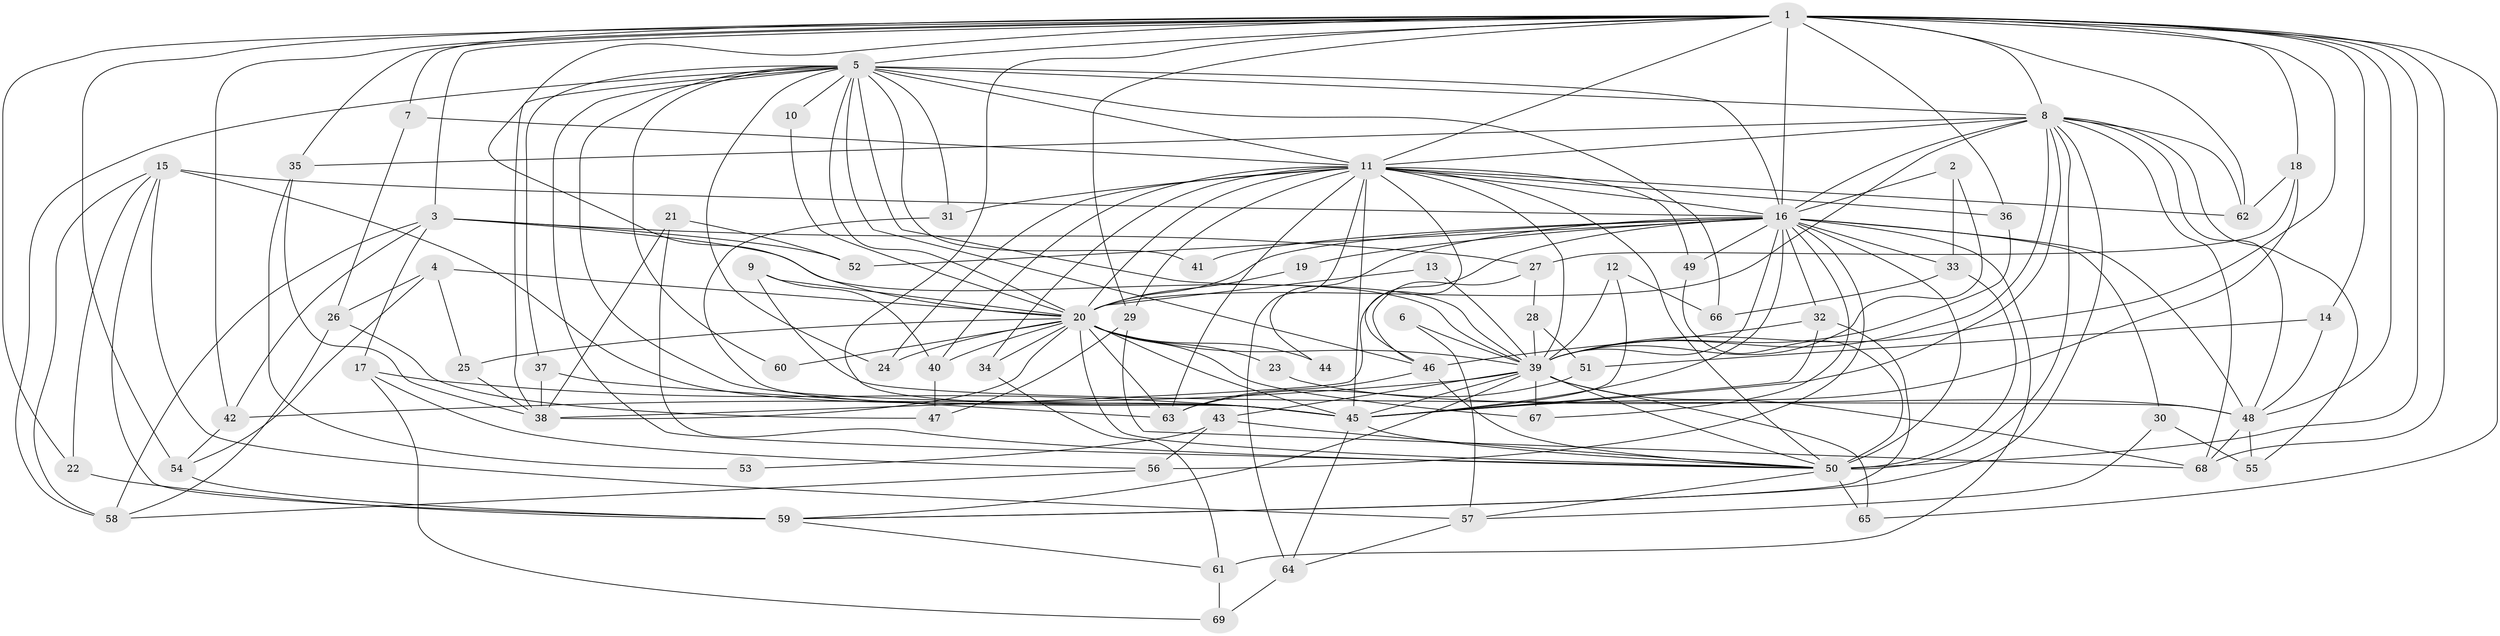 // original degree distribution, {19: 0.014492753623188406, 25: 0.007246376811594203, 23: 0.007246376811594203, 17: 0.014492753623188406, 26: 0.007246376811594203, 29: 0.007246376811594203, 34: 0.007246376811594203, 21: 0.007246376811594203, 6: 0.021739130434782608, 8: 0.014492753623188406, 4: 0.13768115942028986, 9: 0.007246376811594203, 3: 0.2318840579710145, 2: 0.4782608695652174, 5: 0.036231884057971016}
// Generated by graph-tools (version 1.1) at 2025/01/03/09/25 03:01:16]
// undirected, 69 vertices, 195 edges
graph export_dot {
graph [start="1"]
  node [color=gray90,style=filled];
  1;
  2;
  3;
  4;
  5;
  6;
  7;
  8;
  9;
  10;
  11;
  12;
  13;
  14;
  15;
  16;
  17;
  18;
  19;
  20;
  21;
  22;
  23;
  24;
  25;
  26;
  27;
  28;
  29;
  30;
  31;
  32;
  33;
  34;
  35;
  36;
  37;
  38;
  39;
  40;
  41;
  42;
  43;
  44;
  45;
  46;
  47;
  48;
  49;
  50;
  51;
  52;
  53;
  54;
  55;
  56;
  57;
  58;
  59;
  60;
  61;
  62;
  63;
  64;
  65;
  66;
  67;
  68;
  69;
  1 -- 3 [weight=2.0];
  1 -- 5 [weight=2.0];
  1 -- 7 [weight=1.0];
  1 -- 8 [weight=2.0];
  1 -- 11 [weight=2.0];
  1 -- 14 [weight=1.0];
  1 -- 16 [weight=2.0];
  1 -- 18 [weight=1.0];
  1 -- 20 [weight=2.0];
  1 -- 22 [weight=1.0];
  1 -- 29 [weight=1.0];
  1 -- 35 [weight=1.0];
  1 -- 36 [weight=1.0];
  1 -- 39 [weight=3.0];
  1 -- 42 [weight=1.0];
  1 -- 45 [weight=2.0];
  1 -- 48 [weight=2.0];
  1 -- 50 [weight=2.0];
  1 -- 54 [weight=1.0];
  1 -- 62 [weight=1.0];
  1 -- 65 [weight=1.0];
  1 -- 68 [weight=1.0];
  2 -- 16 [weight=1.0];
  2 -- 33 [weight=1.0];
  2 -- 39 [weight=1.0];
  3 -- 17 [weight=1.0];
  3 -- 27 [weight=1.0];
  3 -- 39 [weight=1.0];
  3 -- 42 [weight=1.0];
  3 -- 52 [weight=1.0];
  3 -- 58 [weight=1.0];
  4 -- 20 [weight=1.0];
  4 -- 25 [weight=1.0];
  4 -- 26 [weight=1.0];
  4 -- 54 [weight=1.0];
  5 -- 8 [weight=1.0];
  5 -- 10 [weight=1.0];
  5 -- 11 [weight=2.0];
  5 -- 16 [weight=1.0];
  5 -- 20 [weight=1.0];
  5 -- 24 [weight=1.0];
  5 -- 31 [weight=1.0];
  5 -- 37 [weight=1.0];
  5 -- 38 [weight=1.0];
  5 -- 39 [weight=2.0];
  5 -- 41 [weight=1.0];
  5 -- 45 [weight=3.0];
  5 -- 46 [weight=1.0];
  5 -- 50 [weight=1.0];
  5 -- 58 [weight=1.0];
  5 -- 60 [weight=1.0];
  5 -- 66 [weight=1.0];
  6 -- 39 [weight=1.0];
  6 -- 57 [weight=1.0];
  7 -- 11 [weight=1.0];
  7 -- 26 [weight=1.0];
  8 -- 11 [weight=1.0];
  8 -- 16 [weight=1.0];
  8 -- 20 [weight=1.0];
  8 -- 35 [weight=1.0];
  8 -- 39 [weight=2.0];
  8 -- 45 [weight=1.0];
  8 -- 48 [weight=1.0];
  8 -- 50 [weight=1.0];
  8 -- 55 [weight=1.0];
  8 -- 59 [weight=1.0];
  8 -- 62 [weight=2.0];
  8 -- 68 [weight=1.0];
  9 -- 20 [weight=1.0];
  9 -- 40 [weight=1.0];
  9 -- 48 [weight=1.0];
  10 -- 20 [weight=1.0];
  11 -- 16 [weight=1.0];
  11 -- 20 [weight=2.0];
  11 -- 24 [weight=1.0];
  11 -- 29 [weight=1.0];
  11 -- 31 [weight=1.0];
  11 -- 34 [weight=1.0];
  11 -- 36 [weight=1.0];
  11 -- 39 [weight=2.0];
  11 -- 40 [weight=1.0];
  11 -- 45 [weight=1.0];
  11 -- 46 [weight=1.0];
  11 -- 49 [weight=1.0];
  11 -- 50 [weight=1.0];
  11 -- 62 [weight=1.0];
  11 -- 63 [weight=1.0];
  11 -- 64 [weight=1.0];
  12 -- 39 [weight=1.0];
  12 -- 45 [weight=1.0];
  12 -- 66 [weight=1.0];
  13 -- 20 [weight=1.0];
  13 -- 39 [weight=1.0];
  14 -- 48 [weight=1.0];
  14 -- 51 [weight=1.0];
  15 -- 16 [weight=2.0];
  15 -- 22 [weight=1.0];
  15 -- 45 [weight=1.0];
  15 -- 57 [weight=1.0];
  15 -- 58 [weight=1.0];
  15 -- 59 [weight=1.0];
  16 -- 19 [weight=1.0];
  16 -- 20 [weight=2.0];
  16 -- 30 [weight=1.0];
  16 -- 32 [weight=1.0];
  16 -- 33 [weight=1.0];
  16 -- 38 [weight=2.0];
  16 -- 39 [weight=1.0];
  16 -- 41 [weight=1.0];
  16 -- 44 [weight=1.0];
  16 -- 45 [weight=3.0];
  16 -- 48 [weight=2.0];
  16 -- 49 [weight=1.0];
  16 -- 50 [weight=3.0];
  16 -- 52 [weight=1.0];
  16 -- 56 [weight=2.0];
  16 -- 61 [weight=1.0];
  16 -- 67 [weight=1.0];
  17 -- 45 [weight=1.0];
  17 -- 56 [weight=1.0];
  17 -- 69 [weight=1.0];
  18 -- 27 [weight=1.0];
  18 -- 45 [weight=1.0];
  18 -- 62 [weight=1.0];
  19 -- 20 [weight=1.0];
  20 -- 23 [weight=1.0];
  20 -- 24 [weight=1.0];
  20 -- 25 [weight=1.0];
  20 -- 34 [weight=1.0];
  20 -- 38 [weight=1.0];
  20 -- 39 [weight=1.0];
  20 -- 40 [weight=1.0];
  20 -- 44 [weight=1.0];
  20 -- 45 [weight=1.0];
  20 -- 50 [weight=1.0];
  20 -- 60 [weight=2.0];
  20 -- 63 [weight=1.0];
  20 -- 67 [weight=1.0];
  21 -- 38 [weight=1.0];
  21 -- 50 [weight=1.0];
  21 -- 52 [weight=1.0];
  22 -- 59 [weight=2.0];
  23 -- 48 [weight=1.0];
  25 -- 38 [weight=1.0];
  26 -- 47 [weight=1.0];
  26 -- 58 [weight=1.0];
  27 -- 28 [weight=1.0];
  27 -- 46 [weight=1.0];
  28 -- 39 [weight=1.0];
  28 -- 51 [weight=1.0];
  29 -- 47 [weight=1.0];
  29 -- 68 [weight=1.0];
  30 -- 55 [weight=1.0];
  30 -- 57 [weight=1.0];
  31 -- 45 [weight=1.0];
  32 -- 45 [weight=1.0];
  32 -- 46 [weight=1.0];
  32 -- 59 [weight=1.0];
  33 -- 50 [weight=1.0];
  33 -- 66 [weight=1.0];
  34 -- 61 [weight=1.0];
  35 -- 38 [weight=1.0];
  35 -- 53 [weight=1.0];
  36 -- 39 [weight=1.0];
  37 -- 38 [weight=1.0];
  37 -- 63 [weight=1.0];
  39 -- 42 [weight=1.0];
  39 -- 43 [weight=1.0];
  39 -- 45 [weight=2.0];
  39 -- 50 [weight=2.0];
  39 -- 59 [weight=1.0];
  39 -- 65 [weight=1.0];
  39 -- 67 [weight=1.0];
  39 -- 68 [weight=1.0];
  40 -- 47 [weight=1.0];
  42 -- 54 [weight=1.0];
  43 -- 50 [weight=1.0];
  43 -- 53 [weight=1.0];
  43 -- 56 [weight=1.0];
  45 -- 50 [weight=1.0];
  45 -- 64 [weight=1.0];
  46 -- 50 [weight=1.0];
  46 -- 63 [weight=1.0];
  48 -- 55 [weight=1.0];
  48 -- 68 [weight=1.0];
  49 -- 50 [weight=1.0];
  50 -- 57 [weight=1.0];
  50 -- 65 [weight=2.0];
  51 -- 63 [weight=1.0];
  54 -- 59 [weight=1.0];
  56 -- 58 [weight=1.0];
  57 -- 64 [weight=1.0];
  59 -- 61 [weight=1.0];
  61 -- 69 [weight=1.0];
  64 -- 69 [weight=1.0];
}
